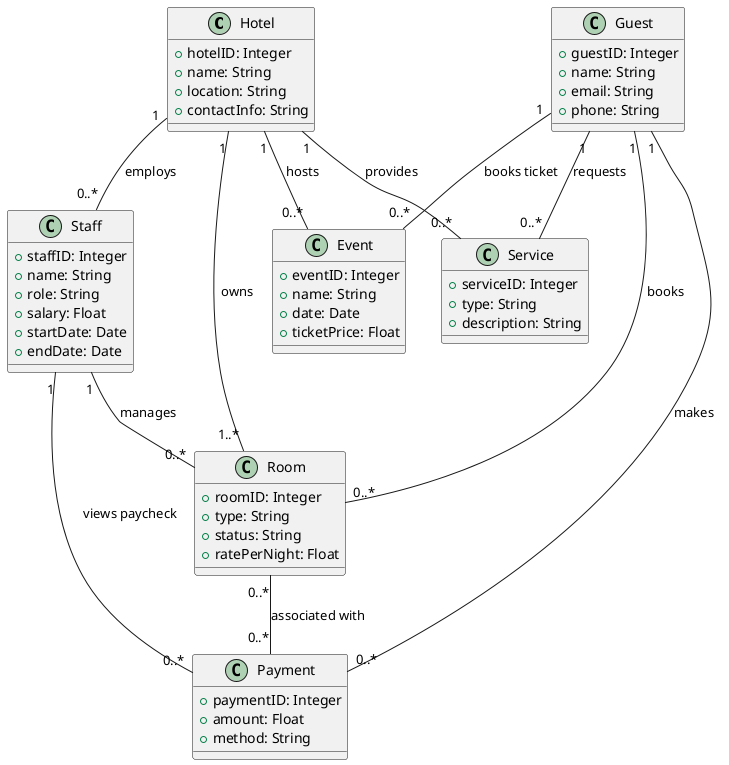@startuml
class Hotel {
    + hotelID: Integer
    + name: String
    + location: String
    + contactInfo: String
}

class Guest {
    + guestID: Integer
    + name: String
    + email: String
    + phone: String
}

class Staff {
    + staffID: Integer
    + name: String
    + role: String
    + salary: Float
    + startDate: Date
    + endDate: Date
}

class Room {
    + roomID: Integer
    + type: String
    + status: String
    + ratePerNight: Float
}

class Payment {
    + paymentID: Integer
    + amount: Float
    + method: String
}

class Event {
    + eventID: Integer
    + name: String
    + date: Date
    + ticketPrice: Float
}

class Service {
    + serviceID: Integer
    + type: String
    + description: String
}

Hotel "1" -- "1..*" Room : "owns"
Hotel "1" -- "0..*" Event : "hosts"
Hotel "1" -- "0..*" Staff : "employs"
Hotel "1" -- "0..*" Service : "provides"

Guest "1" -- "0..*" Room : "books"
Guest "1" -- "0..*" Payment : "makes"
Guest "1" -- "0..*" Event : "books ticket"
Guest "1" -- "0..*" Service : "requests"

Staff "1" -- "0..*" Room : "manages"
Staff "1" -- "0..*" Payment : "views paycheck"

Room "0..*" -- "0..*" Payment : "associated with"
@enduml
